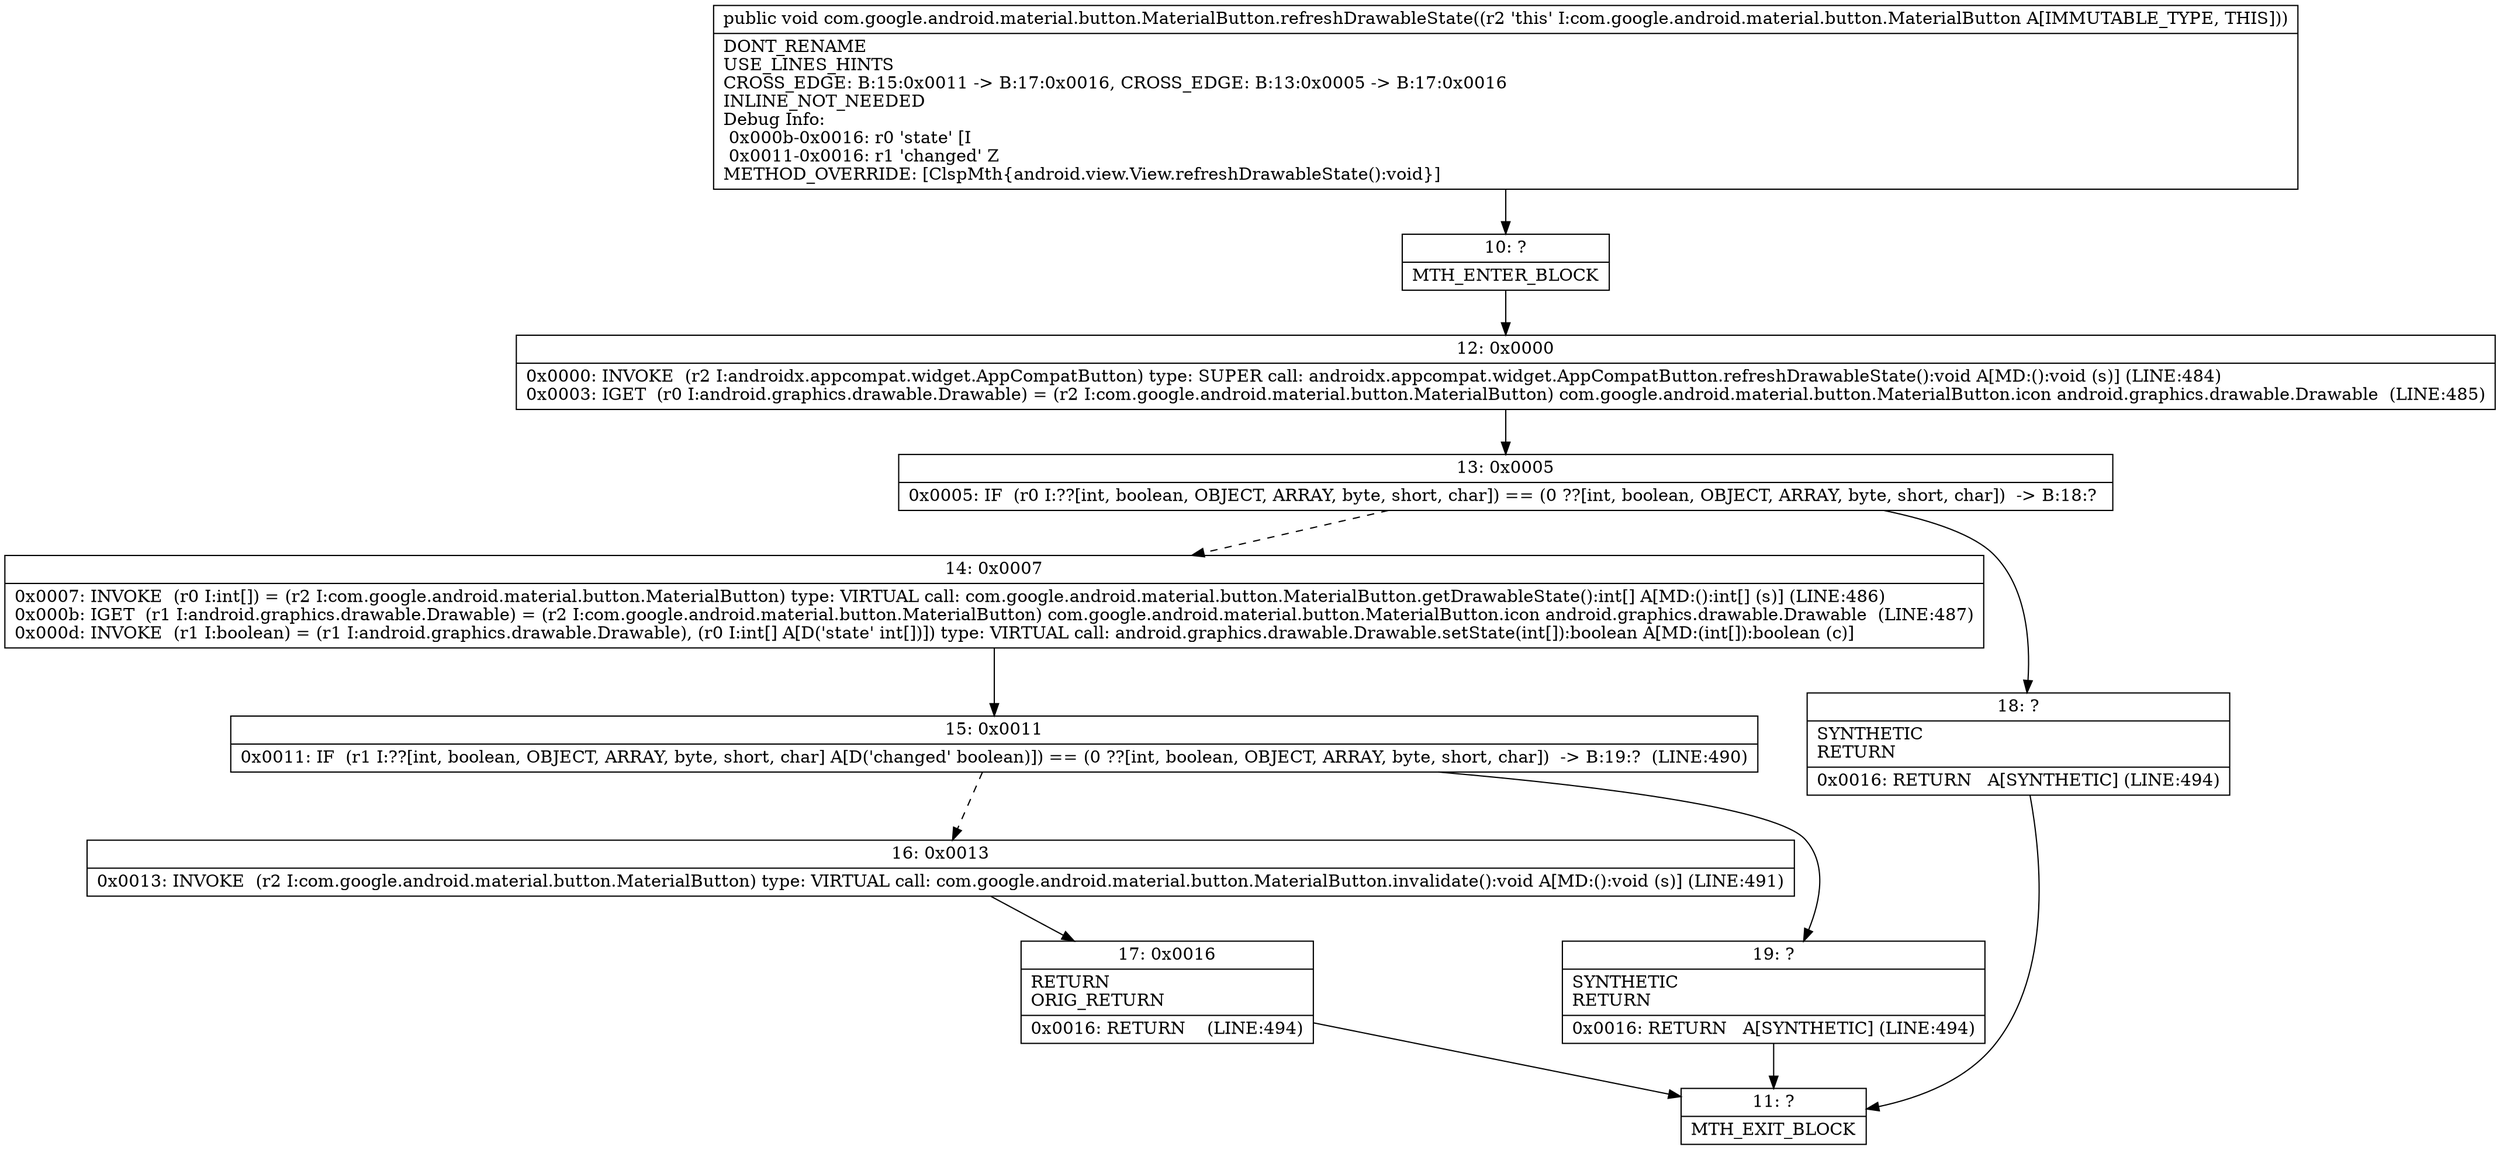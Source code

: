 digraph "CFG forcom.google.android.material.button.MaterialButton.refreshDrawableState()V" {
Node_10 [shape=record,label="{10\:\ ?|MTH_ENTER_BLOCK\l}"];
Node_12 [shape=record,label="{12\:\ 0x0000|0x0000: INVOKE  (r2 I:androidx.appcompat.widget.AppCompatButton) type: SUPER call: androidx.appcompat.widget.AppCompatButton.refreshDrawableState():void A[MD:():void (s)] (LINE:484)\l0x0003: IGET  (r0 I:android.graphics.drawable.Drawable) = (r2 I:com.google.android.material.button.MaterialButton) com.google.android.material.button.MaterialButton.icon android.graphics.drawable.Drawable  (LINE:485)\l}"];
Node_13 [shape=record,label="{13\:\ 0x0005|0x0005: IF  (r0 I:??[int, boolean, OBJECT, ARRAY, byte, short, char]) == (0 ??[int, boolean, OBJECT, ARRAY, byte, short, char])  \-\> B:18:? \l}"];
Node_14 [shape=record,label="{14\:\ 0x0007|0x0007: INVOKE  (r0 I:int[]) = (r2 I:com.google.android.material.button.MaterialButton) type: VIRTUAL call: com.google.android.material.button.MaterialButton.getDrawableState():int[] A[MD:():int[] (s)] (LINE:486)\l0x000b: IGET  (r1 I:android.graphics.drawable.Drawable) = (r2 I:com.google.android.material.button.MaterialButton) com.google.android.material.button.MaterialButton.icon android.graphics.drawable.Drawable  (LINE:487)\l0x000d: INVOKE  (r1 I:boolean) = (r1 I:android.graphics.drawable.Drawable), (r0 I:int[] A[D('state' int[])]) type: VIRTUAL call: android.graphics.drawable.Drawable.setState(int[]):boolean A[MD:(int[]):boolean (c)]\l}"];
Node_15 [shape=record,label="{15\:\ 0x0011|0x0011: IF  (r1 I:??[int, boolean, OBJECT, ARRAY, byte, short, char] A[D('changed' boolean)]) == (0 ??[int, boolean, OBJECT, ARRAY, byte, short, char])  \-\> B:19:?  (LINE:490)\l}"];
Node_16 [shape=record,label="{16\:\ 0x0013|0x0013: INVOKE  (r2 I:com.google.android.material.button.MaterialButton) type: VIRTUAL call: com.google.android.material.button.MaterialButton.invalidate():void A[MD:():void (s)] (LINE:491)\l}"];
Node_17 [shape=record,label="{17\:\ 0x0016|RETURN\lORIG_RETURN\l|0x0016: RETURN    (LINE:494)\l}"];
Node_11 [shape=record,label="{11\:\ ?|MTH_EXIT_BLOCK\l}"];
Node_19 [shape=record,label="{19\:\ ?|SYNTHETIC\lRETURN\l|0x0016: RETURN   A[SYNTHETIC] (LINE:494)\l}"];
Node_18 [shape=record,label="{18\:\ ?|SYNTHETIC\lRETURN\l|0x0016: RETURN   A[SYNTHETIC] (LINE:494)\l}"];
MethodNode[shape=record,label="{public void com.google.android.material.button.MaterialButton.refreshDrawableState((r2 'this' I:com.google.android.material.button.MaterialButton A[IMMUTABLE_TYPE, THIS]))  | DONT_RENAME\lUSE_LINES_HINTS\lCROSS_EDGE: B:15:0x0011 \-\> B:17:0x0016, CROSS_EDGE: B:13:0x0005 \-\> B:17:0x0016\lINLINE_NOT_NEEDED\lDebug Info:\l  0x000b\-0x0016: r0 'state' [I\l  0x0011\-0x0016: r1 'changed' Z\lMETHOD_OVERRIDE: [ClspMth\{android.view.View.refreshDrawableState():void\}]\l}"];
MethodNode -> Node_10;Node_10 -> Node_12;
Node_12 -> Node_13;
Node_13 -> Node_14[style=dashed];
Node_13 -> Node_18;
Node_14 -> Node_15;
Node_15 -> Node_16[style=dashed];
Node_15 -> Node_19;
Node_16 -> Node_17;
Node_17 -> Node_11;
Node_19 -> Node_11;
Node_18 -> Node_11;
}

